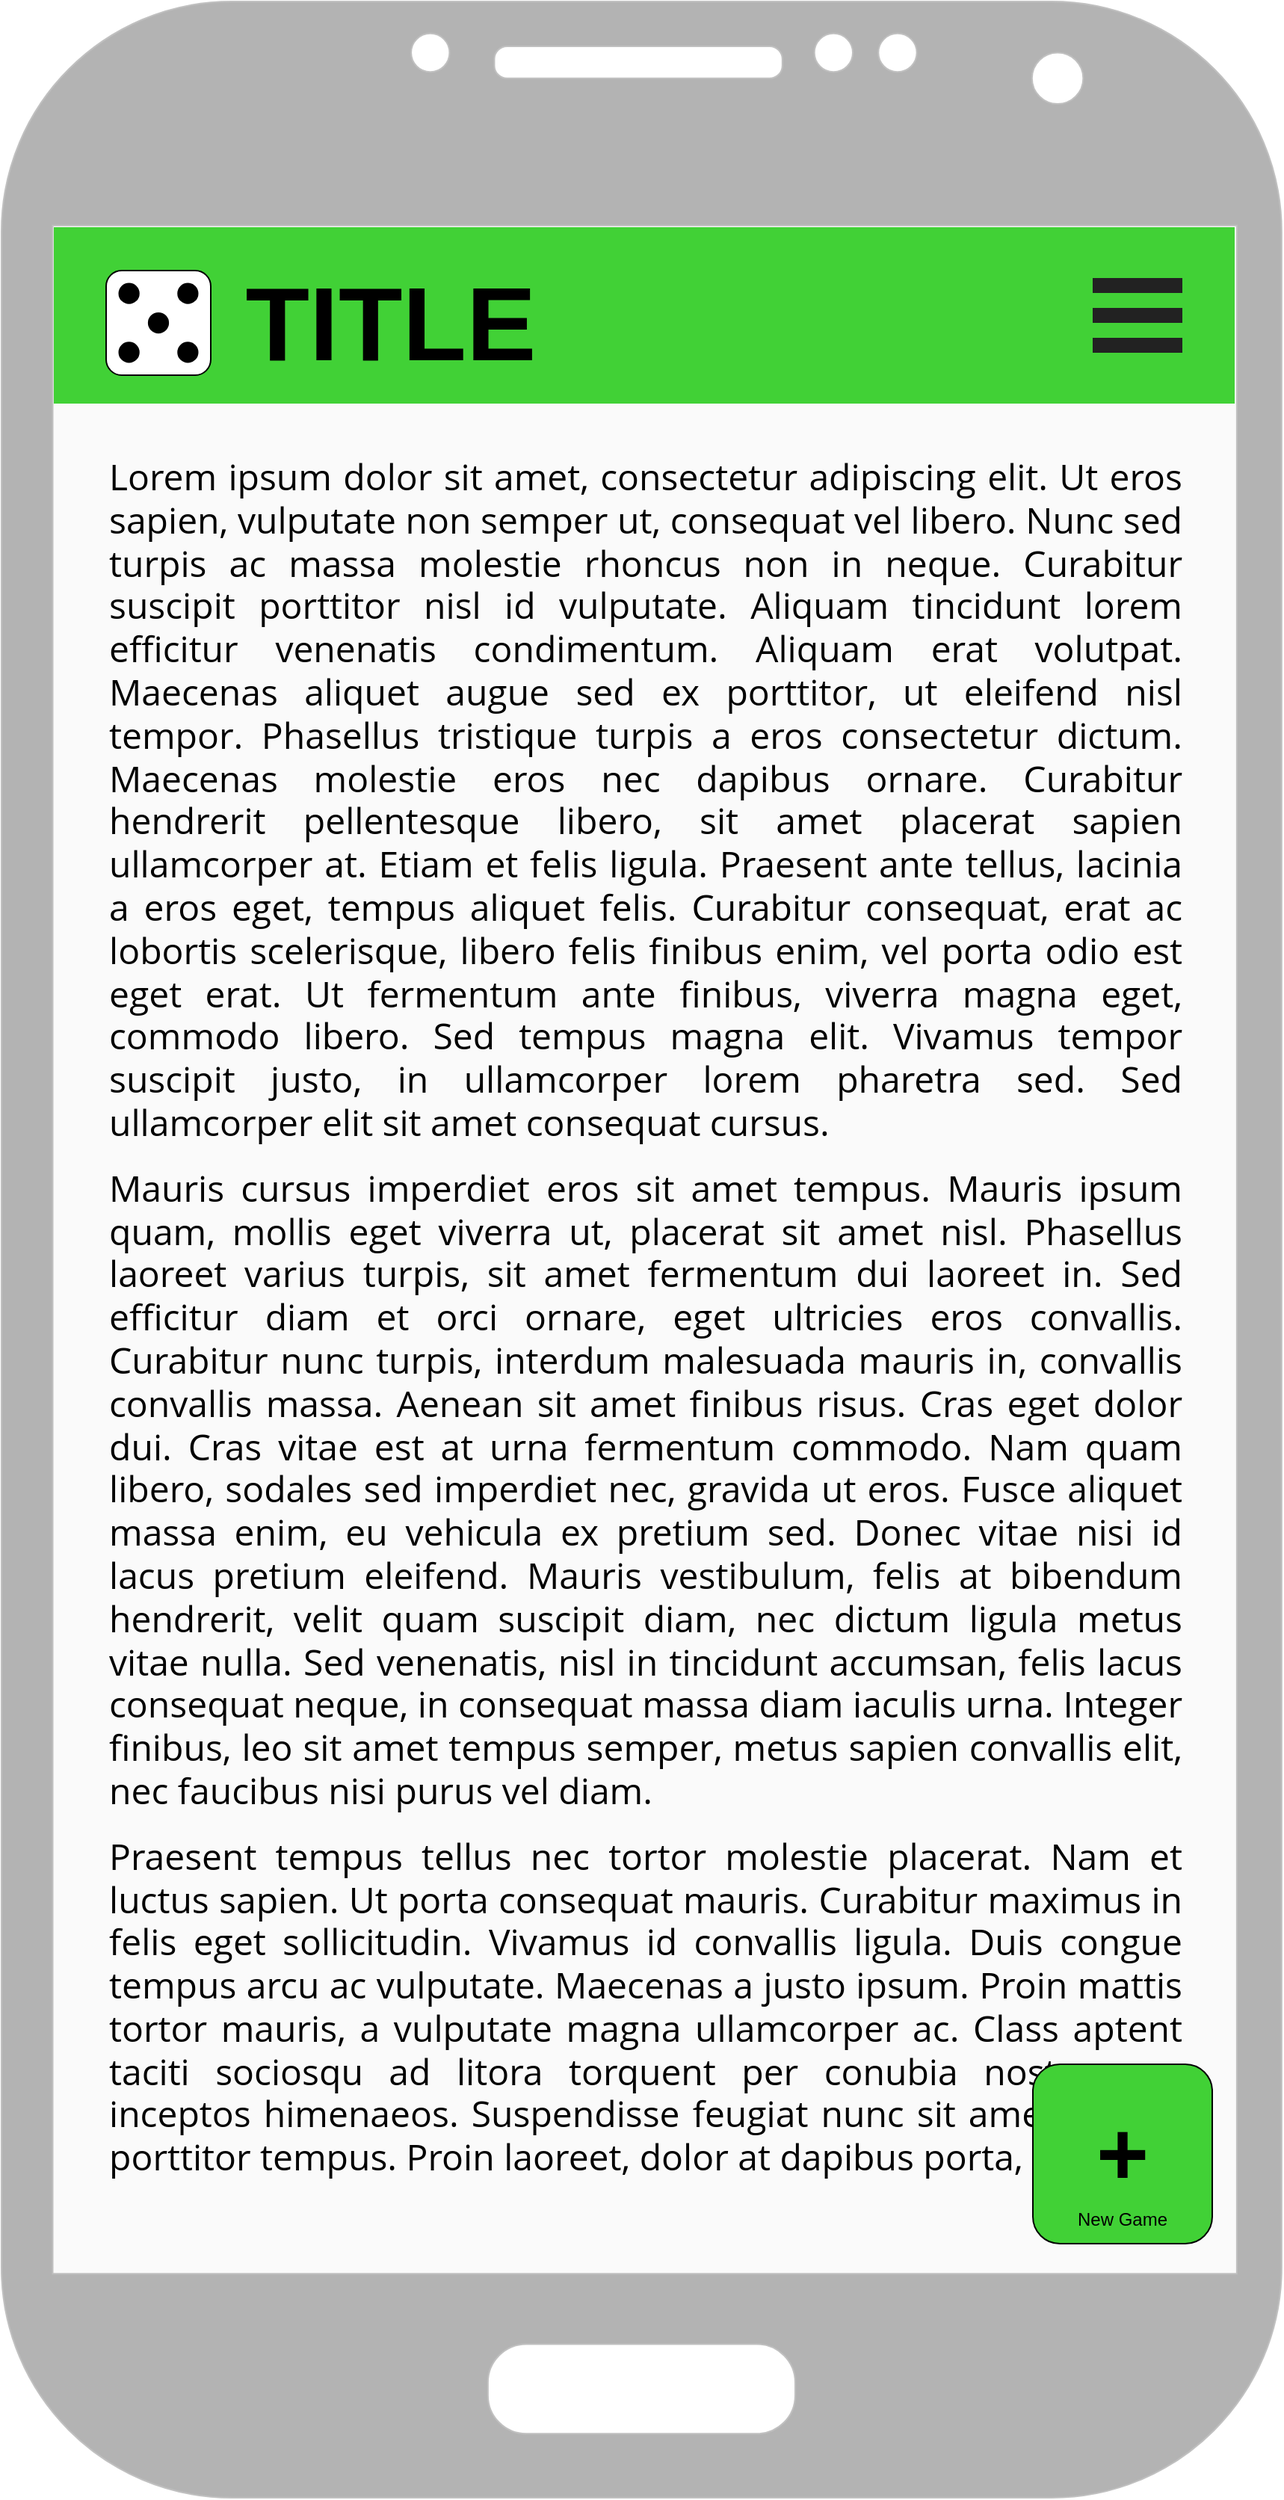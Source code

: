 <mxfile version="20.8.5" type="device"><diagram id="i8sjEhiZYVQsJ5PUvMbR" name="Page-1"><mxGraphModel dx="3520" dy="1693" grid="1" gridSize="10" guides="1" tooltips="1" connect="1" arrows="1" fold="1" page="1" pageScale="1" pageWidth="900" pageHeight="1600" math="0" shadow="0"><root><mxCell id="0"/><mxCell id="1" parent="0"/><mxCell id="HNaQ0A6YHJRZClztEqFH-4" value="" style="rounded=0;whiteSpace=wrap;html=1;fillColor=#FAFAFA;strokeColor=none;movable=0;resizable=0;rotatable=0;deletable=0;editable=0;connectable=0;" vertex="1" parent="1"><mxGeometry x="40" y="160" width="820" height="1400" as="geometry"/></mxCell><mxCell id="HNaQ0A6YHJRZClztEqFH-25" value="&lt;p style=&quot;margin: 0px 0px 15px; padding: 0px; text-align: justify; font-family: &amp;quot;Open Sans&amp;quot;, Arial, sans-serif; font-size: 24px;&quot;&gt;&lt;font color=&quot;#000000&quot; style=&quot;font-size: 24px;&quot;&gt;Lorem ipsum dolor sit amet, consectetur adipiscing elit. Ut eros sapien, vulputate non semper ut, consequat vel libero. Nunc sed turpis ac massa molestie rhoncus non in neque. Curabitur suscipit porttitor nisl id vulputate. Aliquam tincidunt lorem efficitur venenatis condimentum. Aliquam erat volutpat. Maecenas aliquet augue sed ex porttitor, ut eleifend nisl tempor. Phasellus tristique turpis a eros consectetur dictum. Maecenas molestie eros nec dapibus ornare. Curabitur hendrerit pellentesque libero, sit amet placerat sapien ullamcorper at. Etiam et felis ligula. Praesent ante tellus, lacinia a eros eget, tempus aliquet felis. Curabitur consequat, erat ac lobortis scelerisque, libero felis finibus enim, vel porta odio est eget erat. Ut fermentum ante finibus, viverra magna eget, commodo libero. Sed tempus magna elit. Vivamus tempor suscipit justo, in ullamcorper lorem pharetra sed. Sed ullamcorper elit sit amet consequat cursus.&lt;/font&gt;&lt;/p&gt;&lt;p style=&quot;margin: 0px 0px 15px; padding: 0px; text-align: justify; font-family: &amp;quot;Open Sans&amp;quot;, Arial, sans-serif; font-size: 24px;&quot;&gt;&lt;font color=&quot;#000000&quot; style=&quot;font-size: 24px;&quot;&gt;Mauris cursus imperdiet eros sit amet tempus. Mauris ipsum quam, mollis eget viverra ut, placerat sit amet nisl. Phasellus laoreet varius turpis, sit amet fermentum dui laoreet in. Sed efficitur diam et orci ornare, eget ultricies eros convallis. Curabitur nunc turpis, interdum malesuada mauris in, convallis convallis massa. Aenean sit amet finibus risus. Cras eget dolor dui. Cras vitae est at urna fermentum commodo. Nam quam libero, sodales sed imperdiet nec, gravida ut eros. Fusce aliquet massa enim, eu vehicula ex pretium sed. Donec vitae nisi id lacus pretium eleifend. Mauris vestibulum, felis at bibendum hendrerit, velit quam suscipit diam, nec dictum ligula metus vitae nulla. Sed venenatis, nisl in tincidunt accumsan, felis lacus consequat neque, in consequat massa diam iaculis urna. Integer finibus, leo sit amet tempus semper, metus sapien convallis elit, nec faucibus nisi purus vel diam.&lt;/font&gt;&lt;/p&gt;&lt;p style=&quot;margin: 0px 0px 15px; padding: 0px; text-align: justify; font-family: &amp;quot;Open Sans&amp;quot;, Arial, sans-serif; font-size: 24px;&quot;&gt;&lt;font color=&quot;#000000&quot; style=&quot;font-size: 24px;&quot;&gt;Praesent tempus tellus nec tortor molestie placerat. Nam et luctus sapien. Ut porta consequat mauris. Curabitur maximus in felis eget sollicitudin. Vivamus id convallis ligula. Duis congue tempus arcu ac vulputate. Maecenas a justo ipsum. Proin mattis tortor mauris, a vulputate magna ullamcorper ac. Class aptent taciti sociosqu ad litora torquent per conubia nostra, per inceptos himenaeos. Suspendisse feugiat nunc sit amet magna porttitor tempus. Proin laoreet, dolor at dapibus porta,&amp;nbsp;&lt;/font&gt;&lt;/p&gt;" style="text;whiteSpace=wrap;html=1;fontSize=8;fontColor=#FFFFFF;" vertex="1" parent="1"><mxGeometry x="90" y="317" width="720" height="60" as="geometry"/></mxCell><mxCell id="HNaQ0A6YHJRZClztEqFH-1" value="" style="verticalLabelPosition=bottom;verticalAlign=top;html=1;shadow=0;dashed=0;strokeWidth=1;shape=mxgraph.android.phone2;strokeColor=#c0c0c0;fillColor=#B3B3B3;movable=0;resizable=0;rotatable=0;deletable=0;editable=0;connectable=0;" vertex="1" parent="1"><mxGeometry x="20" y="20" width="856.41" height="1670" as="geometry"/></mxCell><mxCell id="HNaQ0A6YHJRZClztEqFH-2" value="" style="rounded=0;whiteSpace=wrap;html=1;fillColor=#41D136;strokeColor=none;" vertex="1" parent="1"><mxGeometry x="55" y="171" width="790" height="118" as="geometry"/></mxCell><mxCell id="HNaQ0A6YHJRZClztEqFH-5" value="" style="html=1;verticalLabelPosition=bottom;labelBackgroundColor=#ffffff;verticalAlign=top;shadow=0;dashed=0;strokeWidth=2;shape=mxgraph.ios7.misc.options;fillColor=#222222;sketch=0;" vertex="1" parent="1"><mxGeometry x="750" y="205" width="60" height="50" as="geometry"/></mxCell><mxCell id="HNaQ0A6YHJRZClztEqFH-12" value="&lt;h1&gt;&lt;b&gt;&lt;font style=&quot;font-size: 70px;&quot;&gt;TITLE&lt;/font&gt;&lt;/b&gt;&lt;/h1&gt;" style="text;html=1;align=center;verticalAlign=middle;resizable=0;points=[];autosize=1;strokeColor=none;fillColor=none;fontSize=30;" vertex="1" parent="1"><mxGeometry x="170" y="145" width="220" height="180" as="geometry"/></mxCell><mxCell id="HNaQ0A6YHJRZClztEqFH-14" value="" style="group" vertex="1" connectable="0" parent="1"><mxGeometry x="90" y="200" width="70" height="70" as="geometry"/></mxCell><mxCell id="HNaQ0A6YHJRZClztEqFH-15" value="" style="rounded=1;whiteSpace=wrap;html=1;container=0;" vertex="1" parent="HNaQ0A6YHJRZClztEqFH-14"><mxGeometry width="70" height="70" as="geometry"/></mxCell><mxCell id="HNaQ0A6YHJRZClztEqFH-16" value="" style="ellipse;whiteSpace=wrap;html=1;fillColor=#000000;container=0;" vertex="1" parent="HNaQ0A6YHJRZClztEqFH-14"><mxGeometry x="8.75" y="8.75" width="13.125" height="13.125" as="geometry"/></mxCell><mxCell id="HNaQ0A6YHJRZClztEqFH-17" value="" style="ellipse;whiteSpace=wrap;html=1;fillColor=#000000;container=0;" vertex="1" parent="HNaQ0A6YHJRZClztEqFH-14"><mxGeometry x="48.125" y="48.125" width="13.125" height="13.125" as="geometry"/></mxCell><mxCell id="HNaQ0A6YHJRZClztEqFH-18" value="" style="ellipse;whiteSpace=wrap;html=1;fillColor=#000000;rotation=90;container=0;" vertex="1" parent="HNaQ0A6YHJRZClztEqFH-14"><mxGeometry x="48.125" y="8.75" width="13.125" height="13.125" as="geometry"/></mxCell><mxCell id="HNaQ0A6YHJRZClztEqFH-19" value="" style="ellipse;whiteSpace=wrap;html=1;fillColor=#000000;rotation=90;container=0;" vertex="1" parent="HNaQ0A6YHJRZClztEqFH-14"><mxGeometry x="8.75" y="48.125" width="13.125" height="13.125" as="geometry"/></mxCell><mxCell id="HNaQ0A6YHJRZClztEqFH-22" value="" style="ellipse;whiteSpace=wrap;html=1;fillColor=#000000;" vertex="1" parent="HNaQ0A6YHJRZClztEqFH-14"><mxGeometry x="28.438" y="28.438" width="13.125" height="13.125" as="geometry"/></mxCell><mxCell id="HNaQ0A6YHJRZClztEqFH-23" value="&lt;br&gt;&lt;font size=&quot;1&quot; style=&quot;&quot;&gt;&lt;b style=&quot;font-size: 60px;&quot;&gt;+&lt;/b&gt;&lt;/font&gt;&lt;br&gt;New Game" style="rounded=1;whiteSpace=wrap;html=1;container=0;fillColor=#41d136;" vertex="1" parent="1"><mxGeometry x="710" y="1400" width="120" height="120" as="geometry"/></mxCell></root></mxGraphModel></diagram></mxfile>